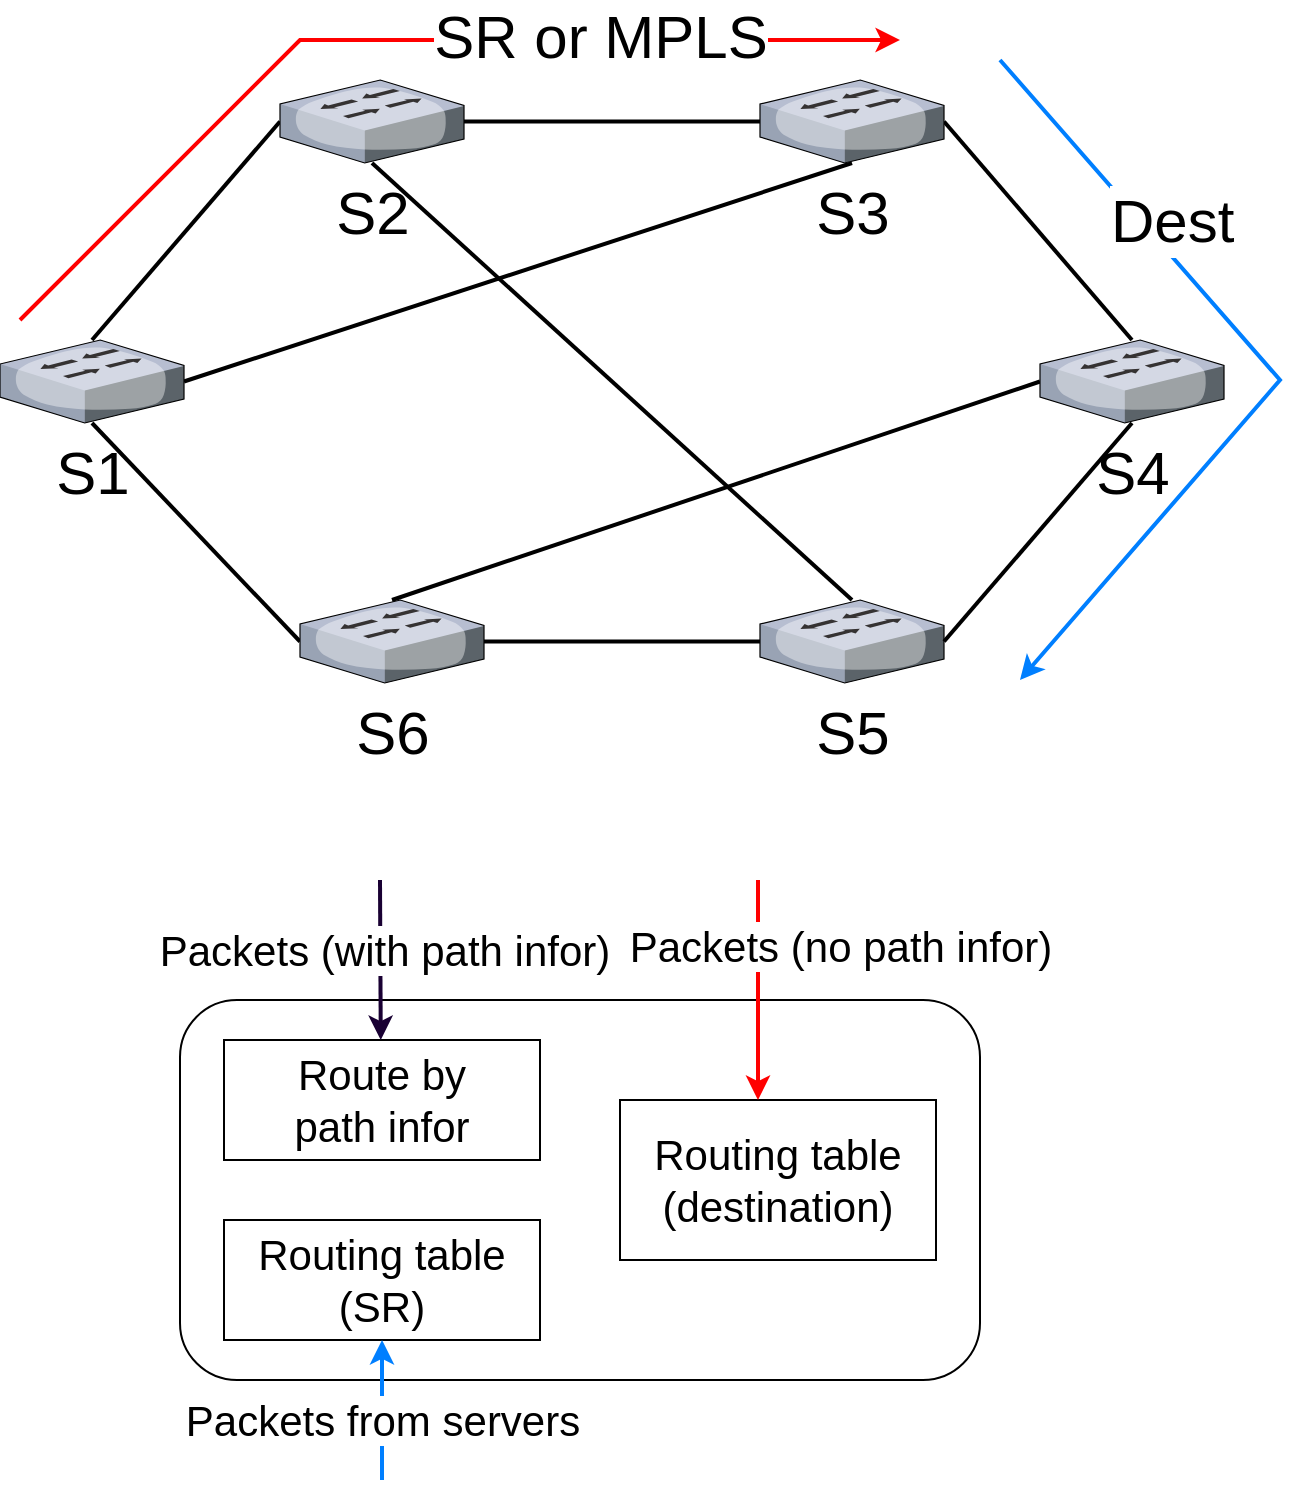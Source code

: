 <mxfile version="13.3.1" type="device"><diagram name="第 1 页" id="7zuygiXVabVeYnZ-Fgqq"><mxGraphModel dx="946" dy="625" grid="1" gridSize="10" guides="1" tooltips="1" connect="1" arrows="1" fold="1" page="1" pageScale="1" pageWidth="827" pageHeight="1169" math="0" shadow="0"><root><mxCell id="0"/><mxCell id="1" parent="0"/><mxCell id="wLxXssi7QgDHoFcEVv1N-21" style="edgeStyle=none;rounded=0;orthogonalLoop=1;jettySize=auto;html=1;exitX=0.5;exitY=0;exitDx=0;exitDy=0;exitPerimeter=0;entryX=0;entryY=0.5;entryDx=0;entryDy=0;entryPerimeter=0;endArrow=none;endFill=0;strokeWidth=2;" parent="1" source="wLxXssi7QgDHoFcEVv1N-1" target="wLxXssi7QgDHoFcEVv1N-7" edge="1"><mxGeometry relative="1" as="geometry"/></mxCell><mxCell id="wLxXssi7QgDHoFcEVv1N-25" style="edgeStyle=none;rounded=0;orthogonalLoop=1;jettySize=auto;html=1;exitX=1;exitY=0.5;exitDx=0;exitDy=0;exitPerimeter=0;entryX=0.5;entryY=1;entryDx=0;entryDy=0;entryPerimeter=0;endArrow=none;endFill=0;strokeWidth=2;" parent="1" source="wLxXssi7QgDHoFcEVv1N-1" target="wLxXssi7QgDHoFcEVv1N-8" edge="1"><mxGeometry relative="1" as="geometry"/></mxCell><mxCell id="wLxXssi7QgDHoFcEVv1N-1" value="&lt;font size=&quot;1&quot;&gt;&lt;span style=&quot;font-size: 30px&quot;&gt;S1&lt;/span&gt;&lt;/font&gt;" style="verticalLabelPosition=bottom;sketch=0;aspect=fixed;html=1;verticalAlign=top;strokeColor=none;align=center;outlineConnect=0;shape=mxgraph.citrix.switch;points=[[0,0.5,0,0,0],[0.5,0,0,0,0],[0.5,1,0,0,0],[1,0.5,0,0,0]];" parent="1" vertex="1"><mxGeometry x="70" y="290" width="92" height="41.5" as="geometry"/></mxCell><mxCell id="wLxXssi7QgDHoFcEVv1N-13" style="edgeStyle=none;rounded=0;orthogonalLoop=1;jettySize=auto;html=1;exitX=1;exitY=0.5;exitDx=0;exitDy=0;exitPerimeter=0;endArrow=none;endFill=0;strokeWidth=2;" parent="1" source="wLxXssi7QgDHoFcEVv1N-7" target="wLxXssi7QgDHoFcEVv1N-8" edge="1"><mxGeometry relative="1" as="geometry"/></mxCell><mxCell id="wLxXssi7QgDHoFcEVv1N-22" style="edgeStyle=none;rounded=0;orthogonalLoop=1;jettySize=auto;html=1;exitX=0.5;exitY=1;exitDx=0;exitDy=0;exitPerimeter=0;entryX=0.5;entryY=0;entryDx=0;entryDy=0;entryPerimeter=0;endArrow=none;endFill=0;strokeWidth=2;" parent="1" source="wLxXssi7QgDHoFcEVv1N-7" target="wLxXssi7QgDHoFcEVv1N-10" edge="1"><mxGeometry relative="1" as="geometry"/></mxCell><mxCell id="wLxXssi7QgDHoFcEVv1N-7" value="&lt;font style=&quot;font-size: 30px&quot;&gt;S2&lt;/font&gt;" style="verticalLabelPosition=bottom;sketch=0;aspect=fixed;html=1;verticalAlign=top;strokeColor=none;align=center;outlineConnect=0;shape=mxgraph.citrix.switch;points=[[0,0.5,0,0,0],[0.5,0,0,0,0],[0.5,1,0,0,0],[1,0.5,0,0,0]];" parent="1" vertex="1"><mxGeometry x="210" y="160" width="92" height="41.5" as="geometry"/></mxCell><mxCell id="wLxXssi7QgDHoFcEVv1N-15" style="edgeStyle=none;rounded=0;orthogonalLoop=1;jettySize=auto;html=1;exitX=1;exitY=0.5;exitDx=0;exitDy=0;exitPerimeter=0;entryX=0.5;entryY=0;entryDx=0;entryDy=0;entryPerimeter=0;endArrow=none;endFill=0;strokeWidth=2;" parent="1" source="wLxXssi7QgDHoFcEVv1N-8" target="wLxXssi7QgDHoFcEVv1N-11" edge="1"><mxGeometry relative="1" as="geometry"/></mxCell><mxCell id="wLxXssi7QgDHoFcEVv1N-8" value="&lt;font size=&quot;1&quot;&gt;&lt;span style=&quot;font-size: 30px&quot;&gt;S3&lt;/span&gt;&lt;/font&gt;" style="verticalLabelPosition=bottom;sketch=0;aspect=fixed;html=1;verticalAlign=top;strokeColor=none;align=center;outlineConnect=0;shape=mxgraph.citrix.switch;points=[[0,0.5,0,0,0],[0.5,0,0,0,0],[0.5,1,0,0,0],[1,0.5,0,0,0]];" parent="1" vertex="1"><mxGeometry x="450" y="160" width="92" height="41.5" as="geometry"/></mxCell><mxCell id="wLxXssi7QgDHoFcEVv1N-20" style="edgeStyle=none;rounded=0;orthogonalLoop=1;jettySize=auto;html=1;exitX=0;exitY=0.5;exitDx=0;exitDy=0;exitPerimeter=0;entryX=0.5;entryY=1;entryDx=0;entryDy=0;entryPerimeter=0;endArrow=none;endFill=0;strokeWidth=2;" parent="1" source="wLxXssi7QgDHoFcEVv1N-9" target="wLxXssi7QgDHoFcEVv1N-1" edge="1"><mxGeometry relative="1" as="geometry"/></mxCell><mxCell id="wLxXssi7QgDHoFcEVv1N-24" style="edgeStyle=none;rounded=0;orthogonalLoop=1;jettySize=auto;html=1;exitX=0.5;exitY=0;exitDx=0;exitDy=0;exitPerimeter=0;entryX=0;entryY=0.5;entryDx=0;entryDy=0;entryPerimeter=0;endArrow=none;endFill=0;strokeWidth=2;" parent="1" source="wLxXssi7QgDHoFcEVv1N-9" target="wLxXssi7QgDHoFcEVv1N-11" edge="1"><mxGeometry relative="1" as="geometry"/></mxCell><mxCell id="wLxXssi7QgDHoFcEVv1N-9" value="&lt;font size=&quot;1&quot;&gt;&lt;span style=&quot;font-size: 30px&quot;&gt;S6&lt;/span&gt;&lt;/font&gt;" style="verticalLabelPosition=bottom;sketch=0;aspect=fixed;html=1;verticalAlign=top;strokeColor=none;align=center;outlineConnect=0;shape=mxgraph.citrix.switch;points=[[0,0.5,0,0,0],[0.5,0,0,0,0],[0.5,1,0,0,0],[1,0.5,0,0,0]];" parent="1" vertex="1"><mxGeometry x="220" y="420" width="92" height="41.5" as="geometry"/></mxCell><mxCell id="wLxXssi7QgDHoFcEVv1N-17" style="edgeStyle=none;rounded=0;orthogonalLoop=1;jettySize=auto;html=1;exitX=0;exitY=0.5;exitDx=0;exitDy=0;exitPerimeter=0;endArrow=none;endFill=0;strokeWidth=2;" parent="1" source="wLxXssi7QgDHoFcEVv1N-10" target="wLxXssi7QgDHoFcEVv1N-9" edge="1"><mxGeometry relative="1" as="geometry"/></mxCell><mxCell id="wLxXssi7QgDHoFcEVv1N-10" value="&lt;font size=&quot;1&quot;&gt;&lt;span style=&quot;font-size: 30px&quot;&gt;S5&lt;/span&gt;&lt;/font&gt;" style="verticalLabelPosition=bottom;sketch=0;aspect=fixed;html=1;verticalAlign=top;strokeColor=none;align=center;outlineConnect=0;shape=mxgraph.citrix.switch;points=[[0,0.5,0,0,0],[0.5,0,0,0,0],[0.5,1,0,0,0],[1,0.5,0,0,0]];" parent="1" vertex="1"><mxGeometry x="450" y="420" width="92" height="41.5" as="geometry"/></mxCell><mxCell id="wLxXssi7QgDHoFcEVv1N-16" style="edgeStyle=none;rounded=0;orthogonalLoop=1;jettySize=auto;html=1;exitX=0.5;exitY=1;exitDx=0;exitDy=0;exitPerimeter=0;entryX=1;entryY=0.5;entryDx=0;entryDy=0;entryPerimeter=0;endArrow=none;endFill=0;strokeWidth=2;" parent="1" source="wLxXssi7QgDHoFcEVv1N-11" target="wLxXssi7QgDHoFcEVv1N-10" edge="1"><mxGeometry relative="1" as="geometry"/></mxCell><mxCell id="wLxXssi7QgDHoFcEVv1N-11" value="&lt;font style=&quot;font-size: 30px&quot;&gt;S4&lt;/font&gt;" style="verticalLabelPosition=bottom;sketch=0;aspect=fixed;html=1;verticalAlign=top;strokeColor=none;align=center;outlineConnect=0;shape=mxgraph.citrix.switch;points=[[0,0.5,0,0,0],[0.5,0,0,0,0],[0.5,1,0,0,0],[1,0.5,0,0,0]];" parent="1" vertex="1"><mxGeometry x="590" y="290" width="92" height="41.5" as="geometry"/></mxCell><mxCell id="wLxXssi7QgDHoFcEVv1N-30" value="" style="endArrow=classic;html=1;rounded=0;strokeWidth=2;fontSize=21;strokeColor=#FF0000;" parent="1" edge="1"><mxGeometry width="50" height="50" relative="1" as="geometry"><mxPoint x="80" y="280" as="sourcePoint"/><mxPoint x="520" y="140" as="targetPoint"/><Array as="points"><mxPoint x="220" y="140"/></Array></mxGeometry></mxCell><mxCell id="wLxXssi7QgDHoFcEVv1N-32" value="&lt;font style=&quot;font-size: 30px&quot;&gt;SR or MPLS&lt;/font&gt;" style="edgeLabel;html=1;align=center;verticalAlign=middle;resizable=0;points=[];fontSize=21;" parent="wLxXssi7QgDHoFcEVv1N-30" vertex="1" connectable="0"><mxGeometry x="0.267" y="2" relative="1" as="geometry"><mxPoint x="32.7" as="offset"/></mxGeometry></mxCell><mxCell id="wLxXssi7QgDHoFcEVv1N-33" value="" style="endArrow=classic;html=1;rounded=0;strokeColor=#007FFF;strokeWidth=2;fontSize=21;" parent="1" edge="1"><mxGeometry width="50" height="50" relative="1" as="geometry"><mxPoint x="570" y="150" as="sourcePoint"/><mxPoint x="580" y="460" as="targetPoint"/><Array as="points"><mxPoint x="710" y="310"/></Array></mxGeometry></mxCell><mxCell id="wLxXssi7QgDHoFcEVv1N-34" value="&lt;font style=&quot;font-size: 30px&quot;&gt;Dest&amp;nbsp;&lt;/font&gt;" style="edgeLabel;html=1;align=center;verticalAlign=middle;resizable=0;points=[];fontSize=21;" parent="wLxXssi7QgDHoFcEVv1N-33" vertex="1" connectable="0"><mxGeometry x="-0.18" y="4" relative="1" as="geometry"><mxPoint x="-23.79" y="-43.98" as="offset"/></mxGeometry></mxCell><mxCell id="wLxXssi7QgDHoFcEVv1N-38" value="" style="rounded=1;whiteSpace=wrap;html=1;fontSize=21;" parent="1" vertex="1"><mxGeometry x="160" y="620" width="400" height="190" as="geometry"/></mxCell><mxCell id="wLxXssi7QgDHoFcEVv1N-39" value="Routing table&lt;br&gt;(SR)" style="rounded=0;whiteSpace=wrap;html=1;fontSize=21;" parent="1" vertex="1"><mxGeometry x="182" y="730" width="158" height="60" as="geometry"/></mxCell><mxCell id="wLxXssi7QgDHoFcEVv1N-40" value="Routing table&lt;br&gt;(destination)" style="rounded=0;whiteSpace=wrap;html=1;fontSize=21;" parent="1" vertex="1"><mxGeometry x="380" y="670" width="158" height="80" as="geometry"/></mxCell><mxCell id="wLxXssi7QgDHoFcEVv1N-42" value="" style="endArrow=classic;html=1;rounded=0;strokeColor=#007FFF;strokeWidth=2;fontSize=21;entryX=0.5;entryY=1;entryDx=0;entryDy=0;" parent="1" target="wLxXssi7QgDHoFcEVv1N-39" edge="1"><mxGeometry width="50" height="50" relative="1" as="geometry"><mxPoint x="261" y="860" as="sourcePoint"/><mxPoint x="286" y="840" as="targetPoint"/></mxGeometry></mxCell><mxCell id="wLxXssi7QgDHoFcEVv1N-43" value="Packets from servers" style="edgeLabel;html=1;align=center;verticalAlign=middle;resizable=0;points=[];fontSize=21;" parent="wLxXssi7QgDHoFcEVv1N-42" vertex="1" connectable="0"><mxGeometry x="-0.146" relative="1" as="geometry"><mxPoint as="offset"/></mxGeometry></mxCell><mxCell id="wLxXssi7QgDHoFcEVv1N-45" value="" style="endArrow=classic;html=1;rounded=0;strokeColor=#FF0000;strokeWidth=2;fontSize=21;entryX=0.5;entryY=0;entryDx=0;entryDy=0;" parent="1" edge="1"><mxGeometry width="50" height="50" relative="1" as="geometry"><mxPoint x="449" y="560" as="sourcePoint"/><mxPoint x="449" y="670" as="targetPoint"/></mxGeometry></mxCell><mxCell id="wLxXssi7QgDHoFcEVv1N-46" value="Packets (no path infor)" style="edgeLabel;html=1;align=center;verticalAlign=middle;resizable=0;points=[];fontSize=21;" parent="wLxXssi7QgDHoFcEVv1N-45" vertex="1" connectable="0"><mxGeometry x="-0.139" y="2" relative="1" as="geometry"><mxPoint x="39" y="-15" as="offset"/></mxGeometry></mxCell><mxCell id="wLxXssi7QgDHoFcEVv1N-49" value="Route by&lt;br&gt;path infor" style="rounded=0;whiteSpace=wrap;html=1;fontSize=21;" parent="1" vertex="1"><mxGeometry x="182" y="640" width="158" height="60" as="geometry"/></mxCell><mxCell id="wLxXssi7QgDHoFcEVv1N-50" value="" style="endArrow=classic;html=1;rounded=0;strokeColor=#190033;strokeWidth=2;fontSize=21;entryX=0.5;entryY=0;entryDx=0;entryDy=0;" parent="1" edge="1"><mxGeometry width="50" height="50" relative="1" as="geometry"><mxPoint x="260" y="560" as="sourcePoint"/><mxPoint x="260.38" y="640.0" as="targetPoint"/></mxGeometry></mxCell><mxCell id="wLxXssi7QgDHoFcEVv1N-51" value="Packets (with path infor)" style="edgeLabel;html=1;align=center;verticalAlign=middle;resizable=0;points=[];fontSize=21;" parent="wLxXssi7QgDHoFcEVv1N-50" vertex="1" connectable="0"><mxGeometry x="-0.139" y="2" relative="1" as="geometry"><mxPoint as="offset"/></mxGeometry></mxCell></root></mxGraphModel></diagram></mxfile>
